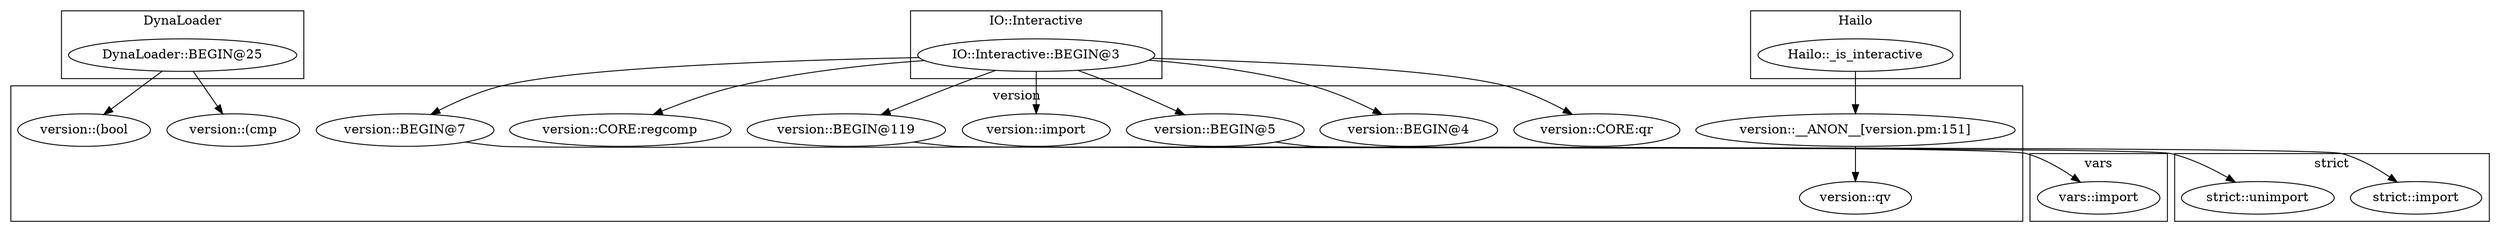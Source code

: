 digraph {
graph [overlap=false]
subgraph cluster_DynaLoader {
	label="DynaLoader";
	"DynaLoader::BEGIN@25";
}
subgraph cluster_vars {
	label="vars";
	"vars::import";
}
subgraph cluster_strict {
	label="strict";
	"strict::import";
	"strict::unimport";
}
subgraph cluster_version {
	label="version";
	"version::BEGIN@7";
	"version::BEGIN@4";
	"version::import";
	"version::(bool";
	"version::BEGIN@119";
	"version::(cmp";
	"version::CORE:regcomp";
	"version::__ANON__[version.pm:151]";
	"version::qv";
	"version::CORE:qr";
	"version::BEGIN@5";
}
subgraph cluster_IO_Interactive {
	label="IO::Interactive";
	"IO::Interactive::BEGIN@3";
}
subgraph cluster_Hailo {
	label="Hailo";
	"Hailo::_is_interactive";
}
"IO::Interactive::BEGIN@3" -> "version::BEGIN@5";
"IO::Interactive::BEGIN@3" -> "version::BEGIN@119";
"DynaLoader::BEGIN@25" -> "version::(bool";
"IO::Interactive::BEGIN@3" -> "version::CORE:regcomp";
"version::__ANON__[version.pm:151]" -> "version::qv";
"Hailo::_is_interactive" -> "version::__ANON__[version.pm:151]";
"IO::Interactive::BEGIN@3" -> "version::BEGIN@7";
"IO::Interactive::BEGIN@3" -> "version::import";
"IO::Interactive::BEGIN@3" -> "version::BEGIN@4";
"version::BEGIN@119" -> "strict::unimport";
"IO::Interactive::BEGIN@3" -> "version::CORE:qr";
"version::BEGIN@7" -> "vars::import";
"DynaLoader::BEGIN@25" -> "version::(cmp";
"version::BEGIN@5" -> "strict::import";
}
